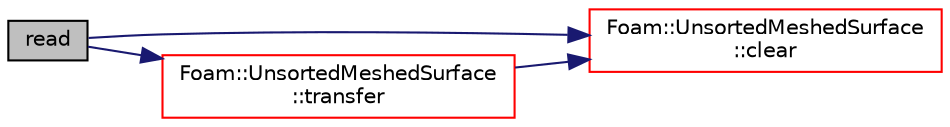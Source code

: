 digraph "read"
{
  bgcolor="transparent";
  edge [fontname="Helvetica",fontsize="10",labelfontname="Helvetica",labelfontsize="10"];
  node [fontname="Helvetica",fontsize="10",shape=record];
  rankdir="LR";
  Node1 [label="read",height=0.2,width=0.4,color="black", fillcolor="grey75", style="filled", fontcolor="black"];
  Node1 -> Node2 [color="midnightblue",fontsize="10",style="solid",fontname="Helvetica"];
  Node2 [label="Foam::UnsortedMeshedSurface\l::clear",height=0.2,width=0.4,color="red",URL="$a02746.html#ac8bb3912a3ce86b15842e79d0b421204",tooltip="Clear all storage. "];
  Node1 -> Node3 [color="midnightblue",fontsize="10",style="solid",fontname="Helvetica"];
  Node3 [label="Foam::UnsortedMeshedSurface\l::transfer",height=0.2,width=0.4,color="red",URL="$a02746.html#a6df38f92358a4c8ec775d27efb154326",tooltip="Transfer the contents of the argument and annul the argument. "];
  Node3 -> Node2 [color="midnightblue",fontsize="10",style="solid",fontname="Helvetica"];
}
